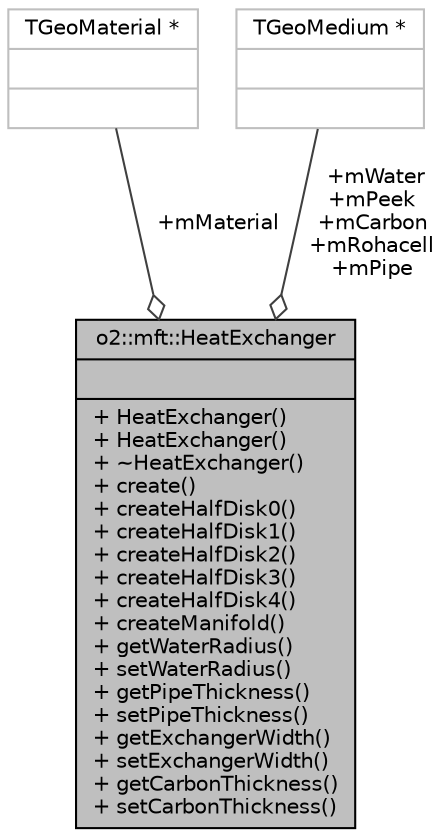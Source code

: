 digraph "o2::mft::HeatExchanger"
{
 // INTERACTIVE_SVG=YES
  bgcolor="transparent";
  edge [fontname="Helvetica",fontsize="10",labelfontname="Helvetica",labelfontsize="10"];
  node [fontname="Helvetica",fontsize="10",shape=record];
  Node1 [label="{o2::mft::HeatExchanger\n||+ HeatExchanger()\l+ HeatExchanger()\l+ ~HeatExchanger()\l+ create()\l+ createHalfDisk0()\l+ createHalfDisk1()\l+ createHalfDisk2()\l+ createHalfDisk3()\l+ createHalfDisk4()\l+ createManifold()\l+ getWaterRadius()\l+ setWaterRadius()\l+ getPipeThickness()\l+ setPipeThickness()\l+ getExchangerWidth()\l+ setExchangerWidth()\l+ getCarbonThickness()\l+ setCarbonThickness()\l}",height=0.2,width=0.4,color="black", fillcolor="grey75", style="filled", fontcolor="black"];
  Node2 -> Node1 [color="grey25",fontsize="10",style="solid",label=" +mMaterial" ,arrowhead="odiamond",fontname="Helvetica"];
  Node2 [label="{TGeoMaterial *\n||}",height=0.2,width=0.4,color="grey75"];
  Node3 -> Node1 [color="grey25",fontsize="10",style="solid",label=" +mWater\n+mPeek\n+mCarbon\n+mRohacell\n+mPipe" ,arrowhead="odiamond",fontname="Helvetica"];
  Node3 [label="{TGeoMedium *\n||}",height=0.2,width=0.4,color="grey75"];
}
